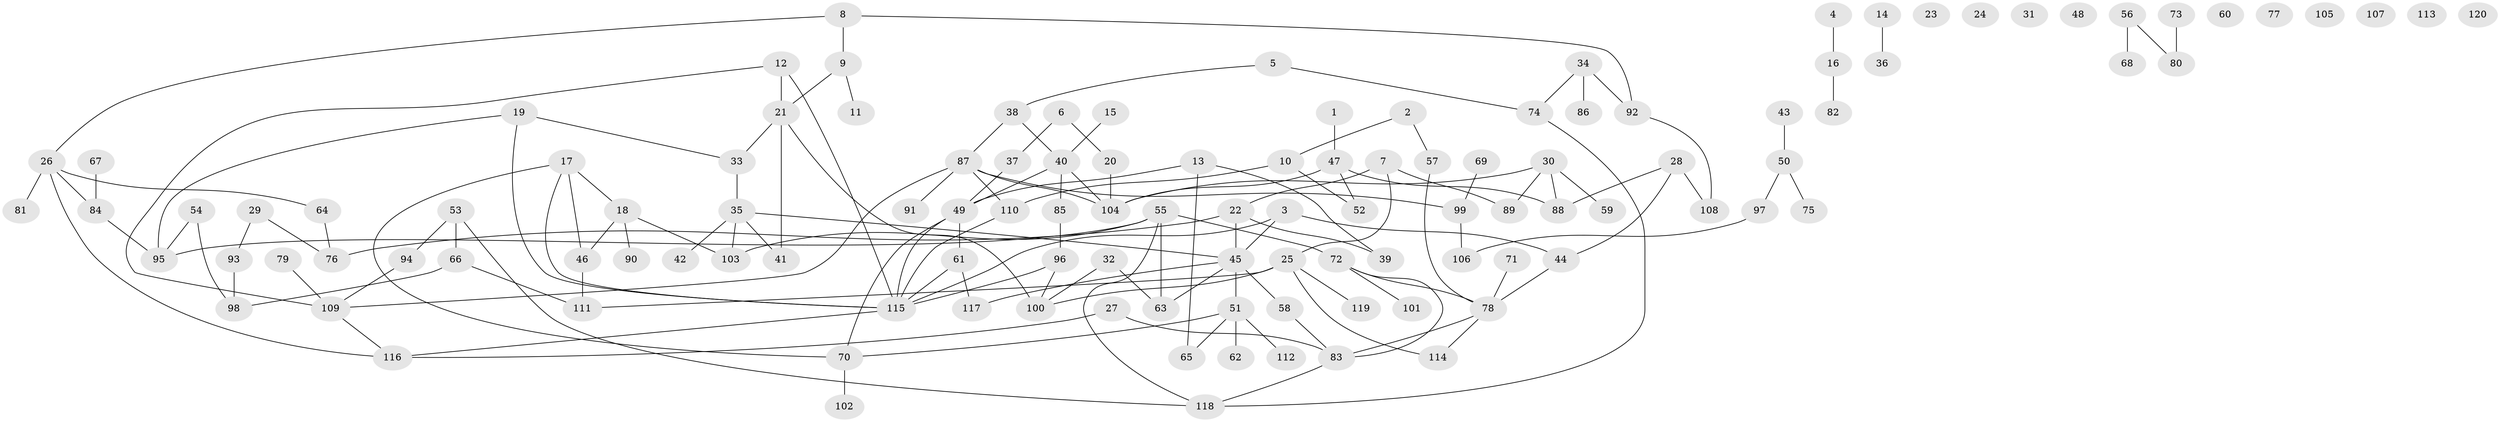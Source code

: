 // Generated by graph-tools (version 1.1) at 2025/33/03/09/25 02:33:41]
// undirected, 120 vertices, 150 edges
graph export_dot {
graph [start="1"]
  node [color=gray90,style=filled];
  1;
  2;
  3;
  4;
  5;
  6;
  7;
  8;
  9;
  10;
  11;
  12;
  13;
  14;
  15;
  16;
  17;
  18;
  19;
  20;
  21;
  22;
  23;
  24;
  25;
  26;
  27;
  28;
  29;
  30;
  31;
  32;
  33;
  34;
  35;
  36;
  37;
  38;
  39;
  40;
  41;
  42;
  43;
  44;
  45;
  46;
  47;
  48;
  49;
  50;
  51;
  52;
  53;
  54;
  55;
  56;
  57;
  58;
  59;
  60;
  61;
  62;
  63;
  64;
  65;
  66;
  67;
  68;
  69;
  70;
  71;
  72;
  73;
  74;
  75;
  76;
  77;
  78;
  79;
  80;
  81;
  82;
  83;
  84;
  85;
  86;
  87;
  88;
  89;
  90;
  91;
  92;
  93;
  94;
  95;
  96;
  97;
  98;
  99;
  100;
  101;
  102;
  103;
  104;
  105;
  106;
  107;
  108;
  109;
  110;
  111;
  112;
  113;
  114;
  115;
  116;
  117;
  118;
  119;
  120;
  1 -- 47;
  2 -- 10;
  2 -- 57;
  3 -- 44;
  3 -- 45;
  3 -- 115;
  4 -- 16;
  5 -- 38;
  5 -- 74;
  6 -- 20;
  6 -- 37;
  7 -- 22;
  7 -- 25;
  7 -- 89;
  8 -- 9;
  8 -- 26;
  8 -- 92;
  9 -- 11;
  9 -- 21;
  10 -- 52;
  10 -- 110;
  12 -- 21;
  12 -- 109;
  12 -- 115;
  13 -- 39;
  13 -- 49;
  13 -- 65;
  14 -- 36;
  15 -- 40;
  16 -- 82;
  17 -- 18;
  17 -- 46;
  17 -- 70;
  17 -- 115;
  18 -- 46;
  18 -- 90;
  18 -- 103;
  19 -- 33;
  19 -- 95;
  19 -- 115;
  20 -- 104;
  21 -- 33;
  21 -- 41;
  21 -- 100;
  22 -- 39;
  22 -- 45;
  22 -- 76;
  25 -- 100;
  25 -- 111;
  25 -- 114;
  25 -- 119;
  26 -- 64;
  26 -- 81;
  26 -- 84;
  26 -- 116;
  27 -- 83;
  27 -- 116;
  28 -- 44;
  28 -- 88;
  28 -- 108;
  29 -- 76;
  29 -- 93;
  30 -- 59;
  30 -- 88;
  30 -- 89;
  30 -- 104;
  32 -- 63;
  32 -- 100;
  33 -- 35;
  34 -- 74;
  34 -- 86;
  34 -- 92;
  35 -- 41;
  35 -- 42;
  35 -- 45;
  35 -- 103;
  37 -- 49;
  38 -- 40;
  38 -- 87;
  40 -- 49;
  40 -- 85;
  40 -- 104;
  43 -- 50;
  44 -- 78;
  45 -- 51;
  45 -- 58;
  45 -- 63;
  45 -- 117;
  46 -- 111;
  47 -- 52;
  47 -- 88;
  47 -- 104;
  49 -- 61;
  49 -- 70;
  49 -- 115;
  50 -- 75;
  50 -- 97;
  51 -- 62;
  51 -- 65;
  51 -- 70;
  51 -- 112;
  53 -- 66;
  53 -- 94;
  53 -- 118;
  54 -- 95;
  54 -- 98;
  55 -- 63;
  55 -- 72;
  55 -- 95;
  55 -- 103;
  55 -- 118;
  56 -- 68;
  56 -- 80;
  57 -- 78;
  58 -- 83;
  61 -- 115;
  61 -- 117;
  64 -- 76;
  66 -- 98;
  66 -- 111;
  67 -- 84;
  69 -- 99;
  70 -- 102;
  71 -- 78;
  72 -- 78;
  72 -- 83;
  72 -- 101;
  73 -- 80;
  74 -- 118;
  78 -- 83;
  78 -- 114;
  79 -- 109;
  83 -- 118;
  84 -- 95;
  85 -- 96;
  87 -- 91;
  87 -- 99;
  87 -- 104;
  87 -- 109;
  87 -- 110;
  92 -- 108;
  93 -- 98;
  94 -- 109;
  96 -- 100;
  96 -- 115;
  97 -- 106;
  99 -- 106;
  109 -- 116;
  110 -- 115;
  115 -- 116;
}
